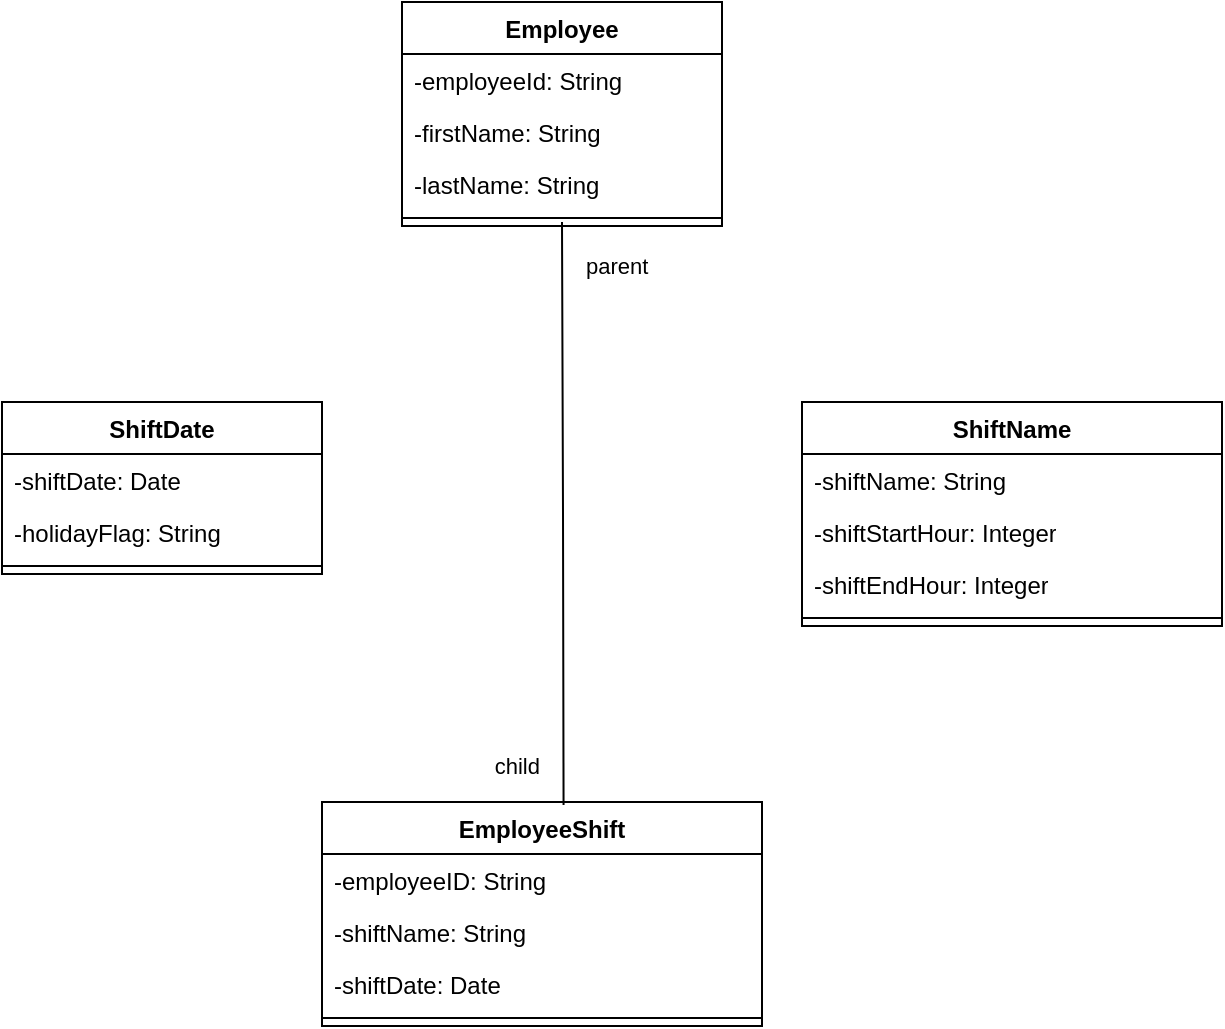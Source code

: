 <mxfile version="26.1.0">
  <diagram name="Page-1" id="65WN6ebGnSFcx6ZCMlt7">
    <mxGraphModel dx="556" dy="507" grid="1" gridSize="10" guides="1" tooltips="1" connect="1" arrows="1" fold="1" page="1" pageScale="1" pageWidth="2500" pageHeight="2500" math="0" shadow="0">
      <root>
        <mxCell id="0" />
        <mxCell id="1" parent="0" />
        <mxCell id="PcQGFeJ-aze7WsRTO7Gk-1" value="Employee" style="swimlane;fontStyle=1;align=center;verticalAlign=top;childLayout=stackLayout;horizontal=1;startSize=26;horizontalStack=0;resizeParent=1;resizeParentMax=0;resizeLast=0;collapsible=1;marginBottom=0;whiteSpace=wrap;html=1;" vertex="1" parent="1">
          <mxGeometry x="520" y="80" width="160" height="112" as="geometry" />
        </mxCell>
        <mxCell id="PcQGFeJ-aze7WsRTO7Gk-2" value="&lt;div&gt;-employeeId: String&lt;/div&gt;&lt;div&gt;&lt;br&gt;&lt;/div&gt;&lt;div&gt;&lt;br&gt;&lt;/div&gt;" style="text;strokeColor=none;fillColor=none;align=left;verticalAlign=top;spacingLeft=4;spacingRight=4;overflow=hidden;rotatable=0;points=[[0,0.5],[1,0.5]];portConstraint=eastwest;whiteSpace=wrap;html=1;" vertex="1" parent="PcQGFeJ-aze7WsRTO7Gk-1">
          <mxGeometry y="26" width="160" height="26" as="geometry" />
        </mxCell>
        <mxCell id="PcQGFeJ-aze7WsRTO7Gk-17" value="-firstName: String" style="text;strokeColor=none;fillColor=none;align=left;verticalAlign=top;spacingLeft=4;spacingRight=4;overflow=hidden;rotatable=0;points=[[0,0.5],[1,0.5]];portConstraint=eastwest;whiteSpace=wrap;html=1;" vertex="1" parent="PcQGFeJ-aze7WsRTO7Gk-1">
          <mxGeometry y="52" width="160" height="26" as="geometry" />
        </mxCell>
        <mxCell id="PcQGFeJ-aze7WsRTO7Gk-18" value="-lastName: String" style="text;strokeColor=none;fillColor=none;align=left;verticalAlign=top;spacingLeft=4;spacingRight=4;overflow=hidden;rotatable=0;points=[[0,0.5],[1,0.5]];portConstraint=eastwest;whiteSpace=wrap;html=1;" vertex="1" parent="PcQGFeJ-aze7WsRTO7Gk-1">
          <mxGeometry y="78" width="160" height="26" as="geometry" />
        </mxCell>
        <mxCell id="PcQGFeJ-aze7WsRTO7Gk-3" value="" style="line;strokeWidth=1;fillColor=none;align=left;verticalAlign=middle;spacingTop=-1;spacingLeft=3;spacingRight=3;rotatable=0;labelPosition=right;points=[];portConstraint=eastwest;strokeColor=inherit;" vertex="1" parent="PcQGFeJ-aze7WsRTO7Gk-1">
          <mxGeometry y="104" width="160" height="8" as="geometry" />
        </mxCell>
        <mxCell id="PcQGFeJ-aze7WsRTO7Gk-5" value="ShiftDate" style="swimlane;fontStyle=1;align=center;verticalAlign=top;childLayout=stackLayout;horizontal=1;startSize=26;horizontalStack=0;resizeParent=1;resizeParentMax=0;resizeLast=0;collapsible=1;marginBottom=0;whiteSpace=wrap;html=1;" vertex="1" parent="1">
          <mxGeometry x="320" y="280" width="160" height="86" as="geometry" />
        </mxCell>
        <mxCell id="PcQGFeJ-aze7WsRTO7Gk-19" value="-shiftDate: Date" style="text;strokeColor=none;fillColor=none;align=left;verticalAlign=top;spacingLeft=4;spacingRight=4;overflow=hidden;rotatable=0;points=[[0,0.5],[1,0.5]];portConstraint=eastwest;whiteSpace=wrap;html=1;" vertex="1" parent="PcQGFeJ-aze7WsRTO7Gk-5">
          <mxGeometry y="26" width="160" height="26" as="geometry" />
        </mxCell>
        <mxCell id="PcQGFeJ-aze7WsRTO7Gk-6" value="-holidayFlag: String" style="text;strokeColor=none;fillColor=none;align=left;verticalAlign=top;spacingLeft=4;spacingRight=4;overflow=hidden;rotatable=0;points=[[0,0.5],[1,0.5]];portConstraint=eastwest;whiteSpace=wrap;html=1;" vertex="1" parent="PcQGFeJ-aze7WsRTO7Gk-5">
          <mxGeometry y="52" width="160" height="26" as="geometry" />
        </mxCell>
        <mxCell id="PcQGFeJ-aze7WsRTO7Gk-7" value="" style="line;strokeWidth=1;fillColor=none;align=left;verticalAlign=middle;spacingTop=-1;spacingLeft=3;spacingRight=3;rotatable=0;labelPosition=right;points=[];portConstraint=eastwest;strokeColor=inherit;" vertex="1" parent="PcQGFeJ-aze7WsRTO7Gk-5">
          <mxGeometry y="78" width="160" height="8" as="geometry" />
        </mxCell>
        <mxCell id="PcQGFeJ-aze7WsRTO7Gk-9" value="ShiftName" style="swimlane;fontStyle=1;align=center;verticalAlign=top;childLayout=stackLayout;horizontal=1;startSize=26;horizontalStack=0;resizeParent=1;resizeParentMax=0;resizeLast=0;collapsible=1;marginBottom=0;whiteSpace=wrap;html=1;" vertex="1" parent="1">
          <mxGeometry x="720" y="280" width="210" height="112" as="geometry" />
        </mxCell>
        <mxCell id="PcQGFeJ-aze7WsRTO7Gk-10" value="-shiftName: String" style="text;strokeColor=none;fillColor=none;align=left;verticalAlign=top;spacingLeft=4;spacingRight=4;overflow=hidden;rotatable=0;points=[[0,0.5],[1,0.5]];portConstraint=eastwest;whiteSpace=wrap;html=1;" vertex="1" parent="PcQGFeJ-aze7WsRTO7Gk-9">
          <mxGeometry y="26" width="210" height="26" as="geometry" />
        </mxCell>
        <mxCell id="PcQGFeJ-aze7WsRTO7Gk-21" value="-shiftStartHour: Integer " style="text;strokeColor=none;fillColor=none;align=left;verticalAlign=top;spacingLeft=4;spacingRight=4;overflow=hidden;rotatable=0;points=[[0,0.5],[1,0.5]];portConstraint=eastwest;whiteSpace=wrap;html=1;" vertex="1" parent="PcQGFeJ-aze7WsRTO7Gk-9">
          <mxGeometry y="52" width="210" height="26" as="geometry" />
        </mxCell>
        <mxCell id="PcQGFeJ-aze7WsRTO7Gk-22" value="-shiftEndHour: Integer" style="text;strokeColor=none;fillColor=none;align=left;verticalAlign=top;spacingLeft=4;spacingRight=4;overflow=hidden;rotatable=0;points=[[0,0.5],[1,0.5]];portConstraint=eastwest;whiteSpace=wrap;html=1;" vertex="1" parent="PcQGFeJ-aze7WsRTO7Gk-9">
          <mxGeometry y="78" width="210" height="26" as="geometry" />
        </mxCell>
        <mxCell id="PcQGFeJ-aze7WsRTO7Gk-11" value="" style="line;strokeWidth=1;fillColor=none;align=left;verticalAlign=middle;spacingTop=-1;spacingLeft=3;spacingRight=3;rotatable=0;labelPosition=right;points=[];portConstraint=eastwest;strokeColor=inherit;" vertex="1" parent="PcQGFeJ-aze7WsRTO7Gk-9">
          <mxGeometry y="104" width="210" height="8" as="geometry" />
        </mxCell>
        <mxCell id="PcQGFeJ-aze7WsRTO7Gk-13" value="EmployeeShift" style="swimlane;fontStyle=1;align=center;verticalAlign=top;childLayout=stackLayout;horizontal=1;startSize=26;horizontalStack=0;resizeParent=1;resizeParentMax=0;resizeLast=0;collapsible=1;marginBottom=0;whiteSpace=wrap;html=1;" vertex="1" parent="1">
          <mxGeometry x="480" y="480" width="220" height="112" as="geometry" />
        </mxCell>
        <mxCell id="PcQGFeJ-aze7WsRTO7Gk-14" value="-employeeID: String" style="text;strokeColor=none;fillColor=none;align=left;verticalAlign=top;spacingLeft=4;spacingRight=4;overflow=hidden;rotatable=0;points=[[0,0.5],[1,0.5]];portConstraint=eastwest;whiteSpace=wrap;html=1;" vertex="1" parent="PcQGFeJ-aze7WsRTO7Gk-13">
          <mxGeometry y="26" width="220" height="26" as="geometry" />
        </mxCell>
        <mxCell id="PcQGFeJ-aze7WsRTO7Gk-26" value="-shiftName: String" style="text;strokeColor=none;fillColor=none;align=left;verticalAlign=top;spacingLeft=4;spacingRight=4;overflow=hidden;rotatable=0;points=[[0,0.5],[1,0.5]];portConstraint=eastwest;whiteSpace=wrap;html=1;" vertex="1" parent="PcQGFeJ-aze7WsRTO7Gk-13">
          <mxGeometry y="52" width="220" height="26" as="geometry" />
        </mxCell>
        <mxCell id="PcQGFeJ-aze7WsRTO7Gk-24" value="-shiftDate: Date" style="text;strokeColor=none;fillColor=none;align=left;verticalAlign=top;spacingLeft=4;spacingRight=4;overflow=hidden;rotatable=0;points=[[0,0.5],[1,0.5]];portConstraint=eastwest;whiteSpace=wrap;html=1;" vertex="1" parent="PcQGFeJ-aze7WsRTO7Gk-13">
          <mxGeometry y="78" width="220" height="26" as="geometry" />
        </mxCell>
        <mxCell id="PcQGFeJ-aze7WsRTO7Gk-15" value="" style="line;strokeWidth=1;fillColor=none;align=left;verticalAlign=middle;spacingTop=-1;spacingLeft=3;spacingRight=3;rotatable=0;labelPosition=right;points=[];portConstraint=eastwest;strokeColor=inherit;" vertex="1" parent="PcQGFeJ-aze7WsRTO7Gk-13">
          <mxGeometry y="104" width="220" height="8" as="geometry" />
        </mxCell>
        <mxCell id="PcQGFeJ-aze7WsRTO7Gk-27" value="" style="endArrow=none;html=1;edgeStyle=orthogonalEdgeStyle;rounded=0;entryX=0.549;entryY=0.013;entryDx=0;entryDy=0;entryPerimeter=0;" edge="1" parent="1" target="PcQGFeJ-aze7WsRTO7Gk-13">
          <mxGeometry relative="1" as="geometry">
            <mxPoint x="600" y="190" as="sourcePoint" />
            <mxPoint x="760" y="190" as="targetPoint" />
          </mxGeometry>
        </mxCell>
        <mxCell id="PcQGFeJ-aze7WsRTO7Gk-28" value="parent" style="edgeLabel;resizable=0;html=1;align=left;verticalAlign=bottom;" connectable="0" vertex="1" parent="PcQGFeJ-aze7WsRTO7Gk-27">
          <mxGeometry x="-1" relative="1" as="geometry">
            <mxPoint x="10" y="30" as="offset" />
          </mxGeometry>
        </mxCell>
        <mxCell id="PcQGFeJ-aze7WsRTO7Gk-29" value="child" style="edgeLabel;resizable=0;html=1;align=right;verticalAlign=bottom;" connectable="0" vertex="1" parent="PcQGFeJ-aze7WsRTO7Gk-27">
          <mxGeometry x="1" relative="1" as="geometry">
            <mxPoint x="-11" y="-11" as="offset" />
          </mxGeometry>
        </mxCell>
      </root>
    </mxGraphModel>
  </diagram>
</mxfile>
